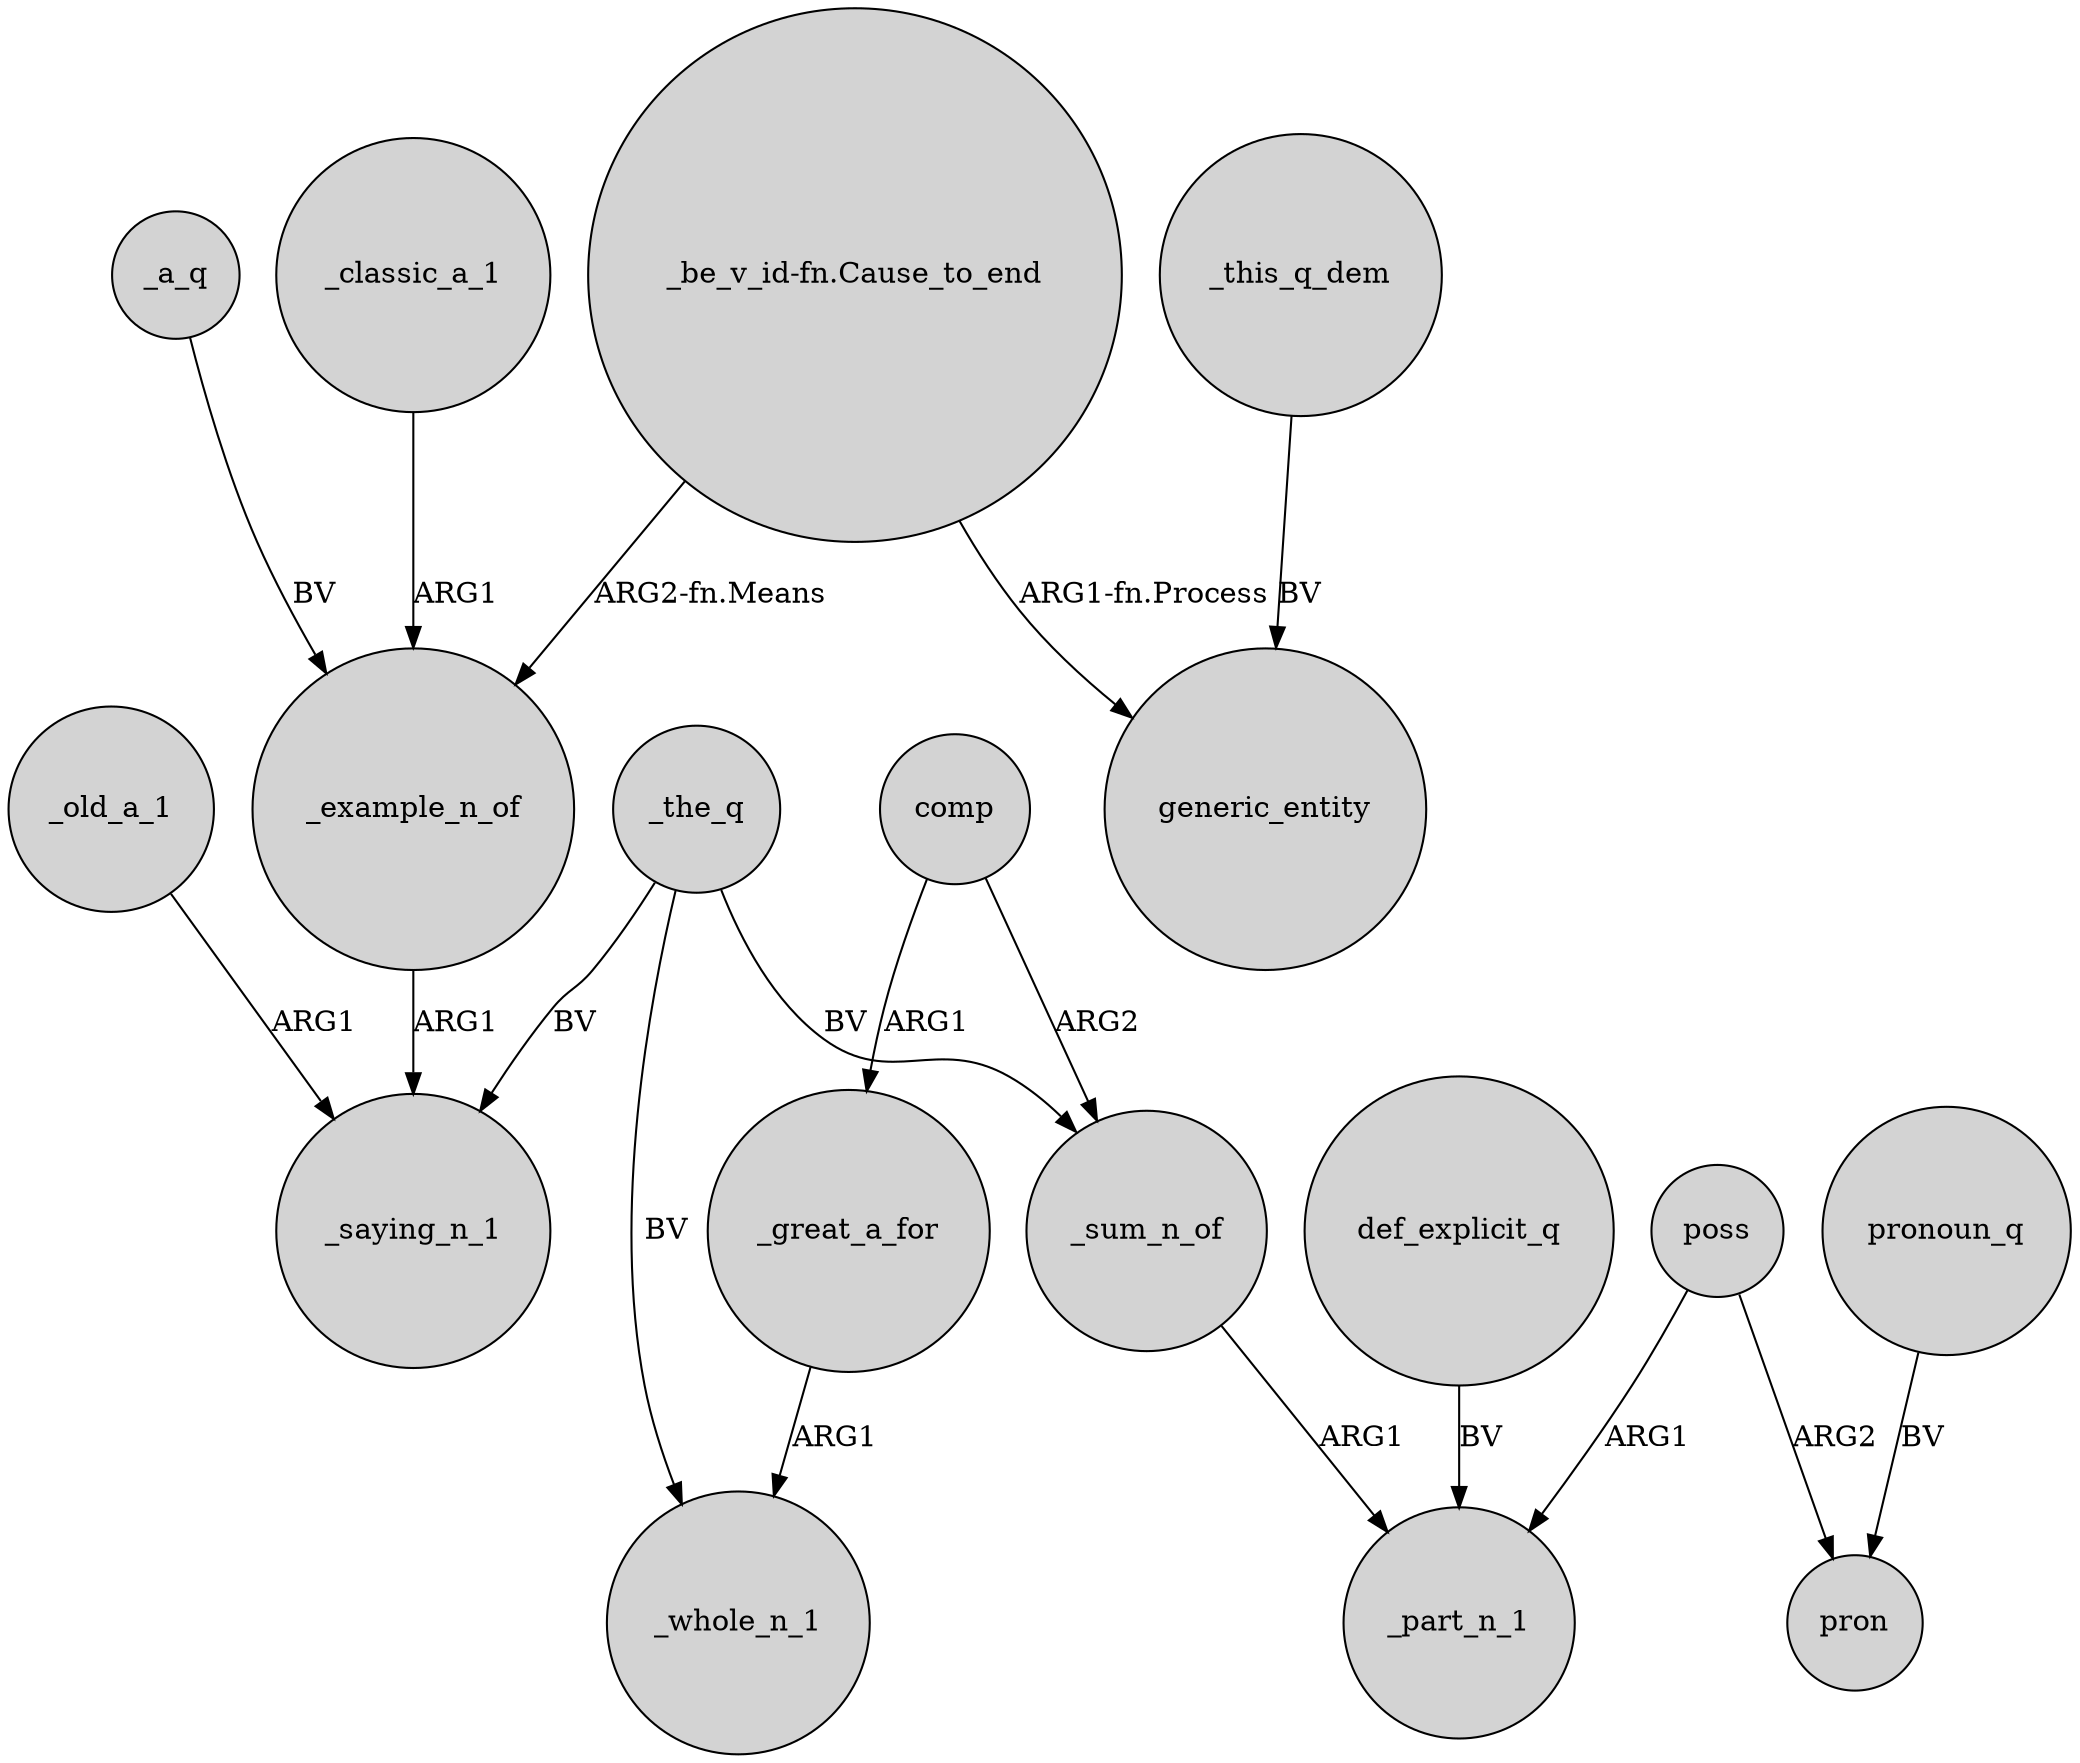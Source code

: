 digraph {
	node [shape=circle style=filled]
	_a_q -> _example_n_of [label=BV]
	_the_q -> _whole_n_1 [label=BV]
	def_explicit_q -> _part_n_1 [label=BV]
	_the_q -> _sum_n_of [label=BV]
	_great_a_for -> _whole_n_1 [label=ARG1]
	comp -> _sum_n_of [label=ARG2]
	_the_q -> _saying_n_1 [label=BV]
	"_be_v_id-fn.Cause_to_end" -> _example_n_of [label="ARG2-fn.Means"]
	_example_n_of -> _saying_n_1 [label=ARG1]
	"_be_v_id-fn.Cause_to_end" -> generic_entity [label="ARG1-fn.Process"]
	comp -> _great_a_for [label=ARG1]
	_old_a_1 -> _saying_n_1 [label=ARG1]
	_classic_a_1 -> _example_n_of [label=ARG1]
	poss -> _part_n_1 [label=ARG1]
	pronoun_q -> pron [label=BV]
	_sum_n_of -> _part_n_1 [label=ARG1]
	poss -> pron [label=ARG2]
	_this_q_dem -> generic_entity [label=BV]
}
